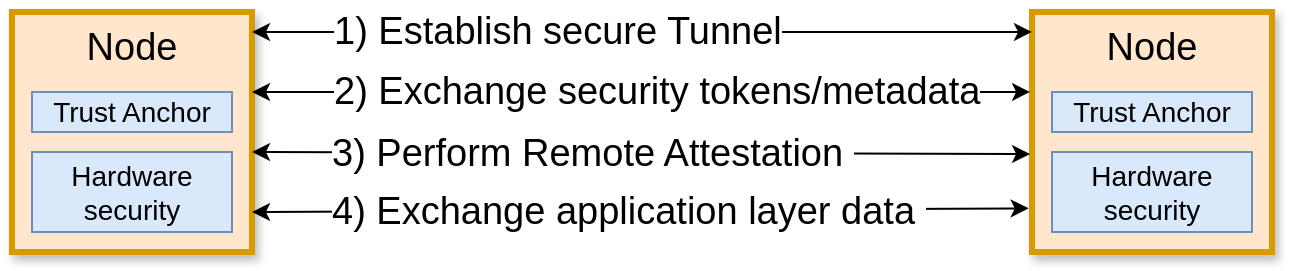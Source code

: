 <mxfile version="17.4.2" type="device"><diagram id="qvehscByN0TDLGJkDKeZ" name="Page-1"><mxGraphModel dx="823" dy="542" grid="1" gridSize="10" guides="1" tooltips="1" connect="1" arrows="1" fold="1" page="1" pageScale="1" pageWidth="827" pageHeight="1169" math="0" shadow="0"><root><mxCell id="0"/><mxCell id="1" parent="0"/><mxCell id="cxvhdMOU6bYi_pD6fnJV-2" value="Node" style="rounded=0;whiteSpace=wrap;html=1;fillColor=#ffe6cc;strokeColor=#d79b00;fontSize=19;verticalAlign=top;strokeWidth=3;shadow=1;" vertex="1" parent="1"><mxGeometry x="80" y="110" width="120" height="120" as="geometry"/></mxCell><mxCell id="cxvhdMOU6bYi_pD6fnJV-3" value="Node" style="rounded=0;whiteSpace=wrap;html=1;fillColor=#ffe6cc;strokeColor=#d79b00;fontSize=19;verticalAlign=top;strokeWidth=3;glass=0;gradientColor=none;shadow=1;" vertex="1" parent="1"><mxGeometry x="590" y="110" width="120" height="120" as="geometry"/></mxCell><mxCell id="cxvhdMOU6bYi_pD6fnJV-5" value="" style="endArrow=classic;startArrow=classic;html=1;rounded=0;fontSize=19;exitX=1;exitY=1;exitDx=0;exitDy=0;entryX=0;entryY=0.083;entryDx=0;entryDy=0;entryPerimeter=0;" edge="1" parent="1" target="cxvhdMOU6bYi_pD6fnJV-3"><mxGeometry width="50" height="50" relative="1" as="geometry"><mxPoint x="200" y="120" as="sourcePoint"/><mxPoint x="585" y="120" as="targetPoint"/></mxGeometry></mxCell><mxCell id="cxvhdMOU6bYi_pD6fnJV-6" value="1) Establish secure Tunnel" style="edgeLabel;html=1;align=left;verticalAlign=middle;resizable=0;points=[];fontSize=19;" vertex="1" connectable="0" parent="cxvhdMOU6bYi_pD6fnJV-5"><mxGeometry x="-0.422" y="-2" relative="1" as="geometry"><mxPoint x="-74" y="-2" as="offset"/></mxGeometry></mxCell><mxCell id="cxvhdMOU6bYi_pD6fnJV-7" value="" style="endArrow=classic;startArrow=classic;html=1;rounded=0;fontSize=19;exitX=1;exitY=1;exitDx=0;exitDy=0;entryX=-0.008;entryY=0.592;entryDx=0;entryDy=0;entryPerimeter=0;" edge="1" parent="1" target="cxvhdMOU6bYi_pD6fnJV-3"><mxGeometry width="50" height="50" relative="1" as="geometry"><mxPoint x="200" y="180" as="sourcePoint"/><mxPoint x="560" y="180" as="targetPoint"/></mxGeometry></mxCell><mxCell id="cxvhdMOU6bYi_pD6fnJV-8" value="3) Perform Remote Attestation&amp;nbsp;" style="edgeLabel;html=1;align=left;verticalAlign=middle;resizable=0;points=[];fontSize=19;" vertex="1" connectable="0" parent="cxvhdMOU6bYi_pD6fnJV-7"><mxGeometry x="-0.422" y="-2" relative="1" as="geometry"><mxPoint x="-74" y="-2" as="offset"/></mxGeometry></mxCell><mxCell id="cxvhdMOU6bYi_pD6fnJV-9" value="" style="endArrow=classic;startArrow=classic;html=1;rounded=0;fontSize=19;exitX=1;exitY=1;exitDx=0;exitDy=0;entryX=-0.008;entryY=0.333;entryDx=0;entryDy=0;entryPerimeter=0;" edge="1" parent="1" target="cxvhdMOU6bYi_pD6fnJV-3"><mxGeometry width="50" height="50" relative="1" as="geometry"><mxPoint x="200" y="150" as="sourcePoint"/><mxPoint x="560" y="150" as="targetPoint"/></mxGeometry></mxCell><mxCell id="cxvhdMOU6bYi_pD6fnJV-10" value="2) Exchange security tokens/metadata" style="edgeLabel;html=1;align=left;verticalAlign=middle;resizable=0;points=[];fontSize=19;" vertex="1" connectable="0" parent="cxvhdMOU6bYi_pD6fnJV-9"><mxGeometry x="-0.422" y="-2" relative="1" as="geometry"><mxPoint x="-74" y="-2" as="offset"/></mxGeometry></mxCell><mxCell id="cxvhdMOU6bYi_pD6fnJV-12" value="" style="endArrow=classic;startArrow=classic;html=1;rounded=0;fontSize=19;exitX=1;exitY=1;exitDx=0;exitDy=0;entryX=-0.014;entryY=0.818;entryDx=0;entryDy=0;entryPerimeter=0;" edge="1" parent="1" target="cxvhdMOU6bYi_pD6fnJV-3"><mxGeometry width="50" height="50" relative="1" as="geometry"><mxPoint x="200" y="210" as="sourcePoint"/><mxPoint x="560" y="210" as="targetPoint"/></mxGeometry></mxCell><mxCell id="cxvhdMOU6bYi_pD6fnJV-13" value="4) Exchange application layer data&amp;nbsp;" style="edgeLabel;html=1;align=left;verticalAlign=middle;resizable=0;points=[];fontSize=19;" vertex="1" connectable="0" parent="cxvhdMOU6bYi_pD6fnJV-12"><mxGeometry x="-0.422" y="-2" relative="1" as="geometry"><mxPoint x="-74" y="-2" as="offset"/></mxGeometry></mxCell><mxCell id="cxvhdMOU6bYi_pD6fnJV-14" value="Trust Anchor" style="rounded=0;whiteSpace=wrap;html=1;fillColor=#dae8fc;strokeColor=#6c8ebf;fontSize=14;" vertex="1" parent="1"><mxGeometry x="90" y="150" width="100" height="20" as="geometry"/></mxCell><mxCell id="cxvhdMOU6bYi_pD6fnJV-15" value="Trust Anchor" style="rounded=0;whiteSpace=wrap;html=1;fillColor=#dae8fc;strokeColor=#6c8ebf;fontSize=14;" vertex="1" parent="1"><mxGeometry x="600" y="150" width="100" height="20" as="geometry"/></mxCell><mxCell id="cxvhdMOU6bYi_pD6fnJV-16" value="Hardware security" style="rounded=0;whiteSpace=wrap;html=1;fillColor=#dae8fc;strokeColor=#6c8ebf;fontSize=14;" vertex="1" parent="1"><mxGeometry x="90" y="180" width="100" height="40" as="geometry"/></mxCell><mxCell id="cxvhdMOU6bYi_pD6fnJV-17" value="Hardware security" style="rounded=0;whiteSpace=wrap;html=1;fillColor=#dae8fc;strokeColor=#6c8ebf;fontSize=14;" vertex="1" parent="1"><mxGeometry x="600" y="180" width="100" height="40" as="geometry"/></mxCell></root></mxGraphModel></diagram></mxfile>